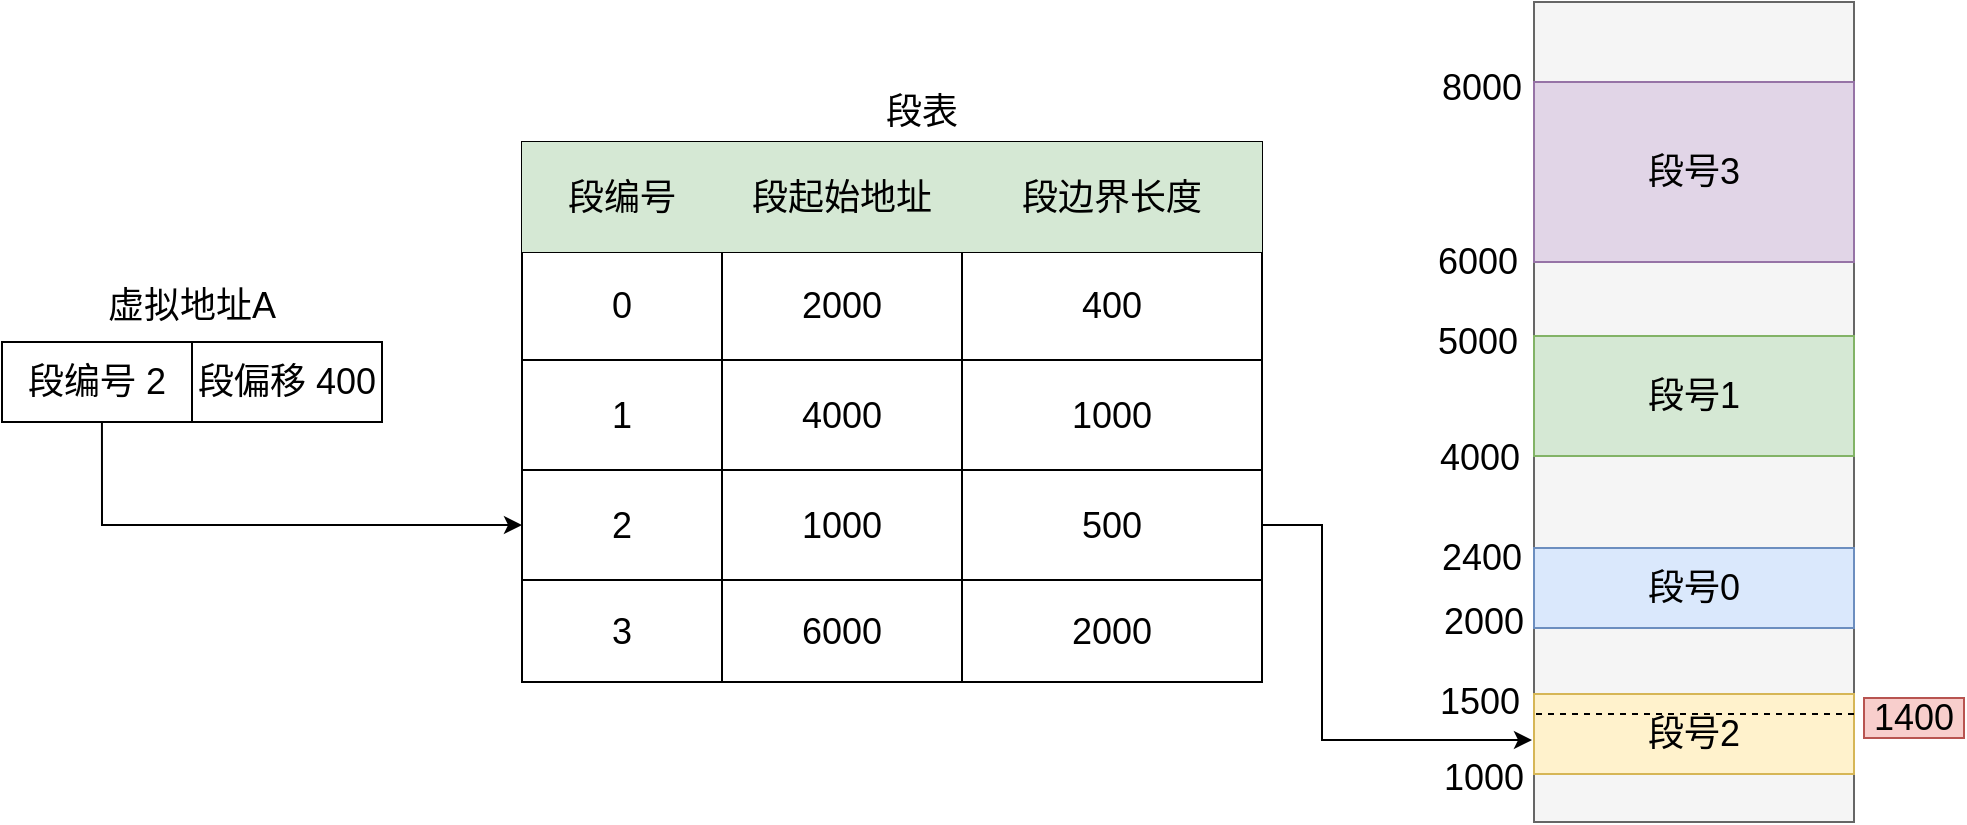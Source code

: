 <mxfile version="21.6.5" type="github">
  <diagram name="第 1 页" id="_VaMaYIfiNCUwabY4m1K">
    <mxGraphModel dx="880" dy="446" grid="1" gridSize="10" guides="1" tooltips="1" connect="1" arrows="1" fold="1" page="1" pageScale="1" pageWidth="827" pageHeight="1169" math="0" shadow="0">
      <root>
        <mxCell id="0" />
        <mxCell id="1" parent="0" />
        <mxCell id="74wk2GZhNqgggJ4UAmFI-1" value="" style="shape=table;startSize=0;container=1;collapsible=0;childLayout=tableLayout;fontSize=18;" vertex="1" parent="1">
          <mxGeometry x="290" y="160" width="370" height="270" as="geometry" />
        </mxCell>
        <mxCell id="74wk2GZhNqgggJ4UAmFI-2" value="" style="shape=tableRow;horizontal=0;startSize=0;swimlaneHead=0;swimlaneBody=0;strokeColor=inherit;top=0;left=0;bottom=0;right=0;collapsible=0;dropTarget=0;fillColor=none;points=[[0,0.5],[1,0.5]];portConstraint=eastwest;fontSize=18;" vertex="1" parent="74wk2GZhNqgggJ4UAmFI-1">
          <mxGeometry width="370" height="55" as="geometry" />
        </mxCell>
        <mxCell id="74wk2GZhNqgggJ4UAmFI-3" value="段编号" style="shape=partialRectangle;html=1;whiteSpace=wrap;connectable=0;strokeColor=#82b366;overflow=hidden;fillColor=#d5e8d4;top=0;left=0;bottom=0;right=0;pointerEvents=1;fontSize=18;" vertex="1" parent="74wk2GZhNqgggJ4UAmFI-2">
          <mxGeometry width="100" height="55" as="geometry">
            <mxRectangle width="100" height="55" as="alternateBounds" />
          </mxGeometry>
        </mxCell>
        <mxCell id="74wk2GZhNqgggJ4UAmFI-4" value="段起始地址" style="shape=partialRectangle;html=1;whiteSpace=wrap;connectable=0;strokeColor=#82b366;overflow=hidden;fillColor=#d5e8d4;top=0;left=0;bottom=0;right=0;pointerEvents=1;fontSize=18;" vertex="1" parent="74wk2GZhNqgggJ4UAmFI-2">
          <mxGeometry x="100" width="120" height="55" as="geometry">
            <mxRectangle width="120" height="55" as="alternateBounds" />
          </mxGeometry>
        </mxCell>
        <mxCell id="74wk2GZhNqgggJ4UAmFI-5" value="段边界长度" style="shape=partialRectangle;html=1;whiteSpace=wrap;connectable=0;strokeColor=#82b366;overflow=hidden;fillColor=#d5e8d4;top=0;left=0;bottom=0;right=0;pointerEvents=1;fontSize=18;" vertex="1" parent="74wk2GZhNqgggJ4UAmFI-2">
          <mxGeometry x="220" width="150" height="55" as="geometry">
            <mxRectangle width="150" height="55" as="alternateBounds" />
          </mxGeometry>
        </mxCell>
        <mxCell id="74wk2GZhNqgggJ4UAmFI-6" value="" style="shape=tableRow;horizontal=0;startSize=0;swimlaneHead=0;swimlaneBody=0;strokeColor=inherit;top=0;left=0;bottom=0;right=0;collapsible=0;dropTarget=0;fillColor=none;points=[[0,0.5],[1,0.5]];portConstraint=eastwest;fontSize=18;" vertex="1" parent="74wk2GZhNqgggJ4UAmFI-1">
          <mxGeometry y="55" width="370" height="54" as="geometry" />
        </mxCell>
        <mxCell id="74wk2GZhNqgggJ4UAmFI-7" value="0" style="shape=partialRectangle;html=1;whiteSpace=wrap;connectable=0;strokeColor=inherit;overflow=hidden;fillColor=none;top=0;left=0;bottom=0;right=0;pointerEvents=1;fontSize=18;" vertex="1" parent="74wk2GZhNqgggJ4UAmFI-6">
          <mxGeometry width="100" height="54" as="geometry">
            <mxRectangle width="100" height="54" as="alternateBounds" />
          </mxGeometry>
        </mxCell>
        <mxCell id="74wk2GZhNqgggJ4UAmFI-8" value="2000" style="shape=partialRectangle;html=1;whiteSpace=wrap;connectable=0;strokeColor=inherit;overflow=hidden;fillColor=none;top=0;left=0;bottom=0;right=0;pointerEvents=1;fontSize=18;" vertex="1" parent="74wk2GZhNqgggJ4UAmFI-6">
          <mxGeometry x="100" width="120" height="54" as="geometry">
            <mxRectangle width="120" height="54" as="alternateBounds" />
          </mxGeometry>
        </mxCell>
        <mxCell id="74wk2GZhNqgggJ4UAmFI-9" value="400" style="shape=partialRectangle;html=1;whiteSpace=wrap;connectable=0;strokeColor=inherit;overflow=hidden;fillColor=none;top=0;left=0;bottom=0;right=0;pointerEvents=1;fontSize=18;" vertex="1" parent="74wk2GZhNqgggJ4UAmFI-6">
          <mxGeometry x="220" width="150" height="54" as="geometry">
            <mxRectangle width="150" height="54" as="alternateBounds" />
          </mxGeometry>
        </mxCell>
        <mxCell id="74wk2GZhNqgggJ4UAmFI-10" value="" style="shape=tableRow;horizontal=0;startSize=0;swimlaneHead=0;swimlaneBody=0;strokeColor=inherit;top=0;left=0;bottom=0;right=0;collapsible=0;dropTarget=0;fillColor=none;points=[[0,0.5],[1,0.5]];portConstraint=eastwest;fontSize=18;" vertex="1" parent="74wk2GZhNqgggJ4UAmFI-1">
          <mxGeometry y="109" width="370" height="55" as="geometry" />
        </mxCell>
        <mxCell id="74wk2GZhNqgggJ4UAmFI-11" value="1" style="shape=partialRectangle;html=1;whiteSpace=wrap;connectable=0;strokeColor=inherit;overflow=hidden;fillColor=none;top=0;left=0;bottom=0;right=0;pointerEvents=1;fontSize=18;" vertex="1" parent="74wk2GZhNqgggJ4UAmFI-10">
          <mxGeometry width="100" height="55" as="geometry">
            <mxRectangle width="100" height="55" as="alternateBounds" />
          </mxGeometry>
        </mxCell>
        <mxCell id="74wk2GZhNqgggJ4UAmFI-12" value="4000" style="shape=partialRectangle;html=1;whiteSpace=wrap;connectable=0;strokeColor=inherit;overflow=hidden;fillColor=none;top=0;left=0;bottom=0;right=0;pointerEvents=1;fontSize=18;" vertex="1" parent="74wk2GZhNqgggJ4UAmFI-10">
          <mxGeometry x="100" width="120" height="55" as="geometry">
            <mxRectangle width="120" height="55" as="alternateBounds" />
          </mxGeometry>
        </mxCell>
        <mxCell id="74wk2GZhNqgggJ4UAmFI-13" value="1000" style="shape=partialRectangle;html=1;whiteSpace=wrap;connectable=0;strokeColor=inherit;overflow=hidden;fillColor=none;top=0;left=0;bottom=0;right=0;pointerEvents=1;fontSize=18;" vertex="1" parent="74wk2GZhNqgggJ4UAmFI-10">
          <mxGeometry x="220" width="150" height="55" as="geometry">
            <mxRectangle width="150" height="55" as="alternateBounds" />
          </mxGeometry>
        </mxCell>
        <mxCell id="74wk2GZhNqgggJ4UAmFI-14" style="shape=tableRow;horizontal=0;startSize=0;swimlaneHead=0;swimlaneBody=0;strokeColor=inherit;top=0;left=0;bottom=0;right=0;collapsible=0;dropTarget=0;fillColor=none;points=[[0,0.5],[1,0.5]];portConstraint=eastwest;fontSize=18;" vertex="1" parent="74wk2GZhNqgggJ4UAmFI-1">
          <mxGeometry y="164" width="370" height="55" as="geometry" />
        </mxCell>
        <mxCell id="74wk2GZhNqgggJ4UAmFI-15" value="2" style="shape=partialRectangle;html=1;whiteSpace=wrap;connectable=0;strokeColor=inherit;overflow=hidden;fillColor=none;top=0;left=0;bottom=0;right=0;pointerEvents=1;fontSize=18;" vertex="1" parent="74wk2GZhNqgggJ4UAmFI-14">
          <mxGeometry width="100" height="55" as="geometry">
            <mxRectangle width="100" height="55" as="alternateBounds" />
          </mxGeometry>
        </mxCell>
        <mxCell id="74wk2GZhNqgggJ4UAmFI-16" value="1000" style="shape=partialRectangle;html=1;whiteSpace=wrap;connectable=0;strokeColor=inherit;overflow=hidden;fillColor=none;top=0;left=0;bottom=0;right=0;pointerEvents=1;fontSize=18;" vertex="1" parent="74wk2GZhNqgggJ4UAmFI-14">
          <mxGeometry x="100" width="120" height="55" as="geometry">
            <mxRectangle width="120" height="55" as="alternateBounds" />
          </mxGeometry>
        </mxCell>
        <mxCell id="74wk2GZhNqgggJ4UAmFI-17" value="500" style="shape=partialRectangle;html=1;whiteSpace=wrap;connectable=0;strokeColor=inherit;overflow=hidden;fillColor=none;top=0;left=0;bottom=0;right=0;pointerEvents=1;fontSize=18;" vertex="1" parent="74wk2GZhNqgggJ4UAmFI-14">
          <mxGeometry x="220" width="150" height="55" as="geometry">
            <mxRectangle width="150" height="55" as="alternateBounds" />
          </mxGeometry>
        </mxCell>
        <mxCell id="74wk2GZhNqgggJ4UAmFI-18" style="shape=tableRow;horizontal=0;startSize=0;swimlaneHead=0;swimlaneBody=0;strokeColor=inherit;top=0;left=0;bottom=0;right=0;collapsible=0;dropTarget=0;fillColor=none;points=[[0,0.5],[1,0.5]];portConstraint=eastwest;fontSize=18;" vertex="1" parent="74wk2GZhNqgggJ4UAmFI-1">
          <mxGeometry y="219" width="370" height="51" as="geometry" />
        </mxCell>
        <mxCell id="74wk2GZhNqgggJ4UAmFI-19" value="3" style="shape=partialRectangle;html=1;whiteSpace=wrap;connectable=0;strokeColor=inherit;overflow=hidden;fillColor=none;top=0;left=0;bottom=0;right=0;pointerEvents=1;fontSize=18;" vertex="1" parent="74wk2GZhNqgggJ4UAmFI-18">
          <mxGeometry width="100" height="51" as="geometry">
            <mxRectangle width="100" height="51" as="alternateBounds" />
          </mxGeometry>
        </mxCell>
        <mxCell id="74wk2GZhNqgggJ4UAmFI-20" value="6000" style="shape=partialRectangle;html=1;whiteSpace=wrap;connectable=0;strokeColor=inherit;overflow=hidden;fillColor=none;top=0;left=0;bottom=0;right=0;pointerEvents=1;fontSize=18;" vertex="1" parent="74wk2GZhNqgggJ4UAmFI-18">
          <mxGeometry x="100" width="120" height="51" as="geometry">
            <mxRectangle width="120" height="51" as="alternateBounds" />
          </mxGeometry>
        </mxCell>
        <mxCell id="74wk2GZhNqgggJ4UAmFI-21" value="2000" style="shape=partialRectangle;html=1;whiteSpace=wrap;connectable=0;strokeColor=inherit;overflow=hidden;fillColor=none;top=0;left=0;bottom=0;right=0;pointerEvents=1;fontSize=18;" vertex="1" parent="74wk2GZhNqgggJ4UAmFI-18">
          <mxGeometry x="220" width="150" height="51" as="geometry">
            <mxRectangle width="150" height="51" as="alternateBounds" />
          </mxGeometry>
        </mxCell>
        <mxCell id="74wk2GZhNqgggJ4UAmFI-23" value="" style="shape=table;startSize=0;container=1;collapsible=0;childLayout=tableLayout;fontSize=18;" vertex="1" parent="1">
          <mxGeometry x="30" y="260" width="190" height="40" as="geometry" />
        </mxCell>
        <mxCell id="74wk2GZhNqgggJ4UAmFI-24" value="" style="shape=tableRow;horizontal=0;startSize=0;swimlaneHead=0;swimlaneBody=0;strokeColor=inherit;top=0;left=0;bottom=0;right=0;collapsible=0;dropTarget=0;fillColor=none;points=[[0,0.5],[1,0.5]];portConstraint=eastwest;fontSize=18;" vertex="1" parent="74wk2GZhNqgggJ4UAmFI-23">
          <mxGeometry width="190" height="40" as="geometry" />
        </mxCell>
        <mxCell id="74wk2GZhNqgggJ4UAmFI-25" value="段编号 2" style="shape=partialRectangle;html=1;whiteSpace=wrap;connectable=0;strokeColor=inherit;overflow=hidden;fillColor=none;top=0;left=0;bottom=0;right=0;pointerEvents=1;fontSize=18;" vertex="1" parent="74wk2GZhNqgggJ4UAmFI-24">
          <mxGeometry width="95" height="40" as="geometry">
            <mxRectangle width="95" height="40" as="alternateBounds" />
          </mxGeometry>
        </mxCell>
        <mxCell id="74wk2GZhNqgggJ4UAmFI-26" value="段偏移 400" style="shape=partialRectangle;html=1;whiteSpace=wrap;connectable=0;strokeColor=inherit;overflow=hidden;fillColor=none;top=0;left=0;bottom=0;right=0;pointerEvents=1;fontSize=18;" vertex="1" parent="74wk2GZhNqgggJ4UAmFI-24">
          <mxGeometry x="95" width="95" height="40" as="geometry">
            <mxRectangle width="95" height="40" as="alternateBounds" />
          </mxGeometry>
        </mxCell>
        <mxCell id="74wk2GZhNqgggJ4UAmFI-27" value="虚拟地址A" style="text;html=1;strokeColor=none;fillColor=none;align=center;verticalAlign=middle;whiteSpace=wrap;rounded=0;fontSize=18;" vertex="1" parent="1">
          <mxGeometry x="60" y="227" width="130" height="30" as="geometry" />
        </mxCell>
        <mxCell id="74wk2GZhNqgggJ4UAmFI-28" value="段表" style="text;html=1;strokeColor=none;fillColor=none;align=center;verticalAlign=middle;whiteSpace=wrap;rounded=0;fontSize=18;" vertex="1" parent="1">
          <mxGeometry x="460" y="130" width="60" height="30" as="geometry" />
        </mxCell>
        <mxCell id="74wk2GZhNqgggJ4UAmFI-29" value="" style="rounded=0;whiteSpace=wrap;html=1;fillColor=#f5f5f5;fontColor=#333333;strokeColor=#666666;fontSize=18;" vertex="1" parent="1">
          <mxGeometry x="796" y="90" width="160" height="410" as="geometry" />
        </mxCell>
        <mxCell id="74wk2GZhNqgggJ4UAmFI-30" value="段号2" style="rounded=0;whiteSpace=wrap;html=1;fillColor=#fff2cc;strokeColor=#d6b656;fontSize=18;" vertex="1" parent="1">
          <mxGeometry x="796" y="436" width="160" height="40" as="geometry" />
        </mxCell>
        <mxCell id="74wk2GZhNqgggJ4UAmFI-31" value="1000" style="text;html=1;strokeColor=none;fillColor=none;align=center;verticalAlign=middle;whiteSpace=wrap;rounded=0;fontSize=18;" vertex="1" parent="1">
          <mxGeometry x="741" y="463" width="60" height="30" as="geometry" />
        </mxCell>
        <mxCell id="74wk2GZhNqgggJ4UAmFI-32" value="1500" style="text;html=1;strokeColor=none;fillColor=none;align=center;verticalAlign=middle;whiteSpace=wrap;rounded=0;fontSize=18;" vertex="1" parent="1">
          <mxGeometry x="739" y="425" width="60" height="30" as="geometry" />
        </mxCell>
        <mxCell id="74wk2GZhNqgggJ4UAmFI-33" value="段号0" style="rounded=0;whiteSpace=wrap;html=1;fillColor=#dae8fc;strokeColor=#6c8ebf;fontSize=18;" vertex="1" parent="1">
          <mxGeometry x="796" y="363" width="160" height="40" as="geometry" />
        </mxCell>
        <mxCell id="74wk2GZhNqgggJ4UAmFI-34" value="段号1" style="rounded=0;whiteSpace=wrap;html=1;fillColor=#d5e8d4;strokeColor=#82b366;fontSize=18;" vertex="1" parent="1">
          <mxGeometry x="796" y="257" width="160" height="60" as="geometry" />
        </mxCell>
        <mxCell id="74wk2GZhNqgggJ4UAmFI-35" value="段号3" style="rounded=0;whiteSpace=wrap;html=1;fillColor=#e1d5e7;strokeColor=#9673a6;fontSize=18;" vertex="1" parent="1">
          <mxGeometry x="796" y="130" width="160" height="90" as="geometry" />
        </mxCell>
        <mxCell id="74wk2GZhNqgggJ4UAmFI-36" value="2000" style="text;html=1;strokeColor=none;fillColor=none;align=center;verticalAlign=middle;whiteSpace=wrap;rounded=0;fontSize=18;" vertex="1" parent="1">
          <mxGeometry x="741" y="385" width="60" height="30" as="geometry" />
        </mxCell>
        <mxCell id="74wk2GZhNqgggJ4UAmFI-37" value="2400" style="text;html=1;strokeColor=none;fillColor=none;align=center;verticalAlign=middle;whiteSpace=wrap;rounded=0;fontSize=18;" vertex="1" parent="1">
          <mxGeometry x="740" y="353" width="60" height="30" as="geometry" />
        </mxCell>
        <mxCell id="74wk2GZhNqgggJ4UAmFI-38" value="4000" style="text;html=1;strokeColor=none;fillColor=none;align=center;verticalAlign=middle;whiteSpace=wrap;rounded=0;fontSize=18;" vertex="1" parent="1">
          <mxGeometry x="739" y="303" width="60" height="30" as="geometry" />
        </mxCell>
        <mxCell id="74wk2GZhNqgggJ4UAmFI-39" value="5000" style="text;html=1;strokeColor=none;fillColor=none;align=center;verticalAlign=middle;whiteSpace=wrap;rounded=0;fontSize=18;" vertex="1" parent="1">
          <mxGeometry x="738" y="245" width="60" height="30" as="geometry" />
        </mxCell>
        <mxCell id="74wk2GZhNqgggJ4UAmFI-40" value="6000" style="text;html=1;strokeColor=none;fillColor=none;align=center;verticalAlign=middle;whiteSpace=wrap;rounded=0;fontStyle=0;fontSize=18;" vertex="1" parent="1">
          <mxGeometry x="738" y="205" width="60" height="30" as="geometry" />
        </mxCell>
        <mxCell id="74wk2GZhNqgggJ4UAmFI-41" value="8000" style="text;html=1;strokeColor=none;fillColor=none;align=center;verticalAlign=middle;whiteSpace=wrap;rounded=0;fontSize=18;" vertex="1" parent="1">
          <mxGeometry x="740" y="118" width="60" height="30" as="geometry" />
        </mxCell>
        <mxCell id="74wk2GZhNqgggJ4UAmFI-50" value="" style="endArrow=classic;html=1;rounded=0;edgeStyle=orthogonalEdgeStyle;entryX=0;entryY=0.5;entryDx=0;entryDy=0;exitX=0.263;exitY=1;exitDx=0;exitDy=0;exitPerimeter=0;" edge="1" parent="1" source="74wk2GZhNqgggJ4UAmFI-24" target="74wk2GZhNqgggJ4UAmFI-14">
          <mxGeometry width="50" height="50" relative="1" as="geometry">
            <mxPoint x="90" y="310" as="sourcePoint" />
            <mxPoint x="480" y="260" as="targetPoint" />
          </mxGeometry>
        </mxCell>
        <mxCell id="74wk2GZhNqgggJ4UAmFI-51" value="" style="endArrow=classic;html=1;rounded=0;exitX=1;exitY=0.5;exitDx=0;exitDy=0;edgeStyle=orthogonalEdgeStyle;entryX=0.9;entryY=-0.133;entryDx=0;entryDy=0;entryPerimeter=0;" edge="1" parent="1" source="74wk2GZhNqgggJ4UAmFI-14" target="74wk2GZhNqgggJ4UAmFI-31">
          <mxGeometry width="50" height="50" relative="1" as="geometry">
            <mxPoint x="150" y="490" as="sourcePoint" />
            <mxPoint x="200" y="440" as="targetPoint" />
            <Array as="points">
              <mxPoint x="690" y="352" />
              <mxPoint x="690" y="459" />
            </Array>
          </mxGeometry>
        </mxCell>
        <mxCell id="74wk2GZhNqgggJ4UAmFI-52" value="" style="endArrow=none;html=1;rounded=0;entryX=1;entryY=0.25;entryDx=0;entryDy=0;dashed=1;" edge="1" parent="1" target="74wk2GZhNqgggJ4UAmFI-30">
          <mxGeometry width="50" height="50" relative="1" as="geometry">
            <mxPoint x="797" y="446" as="sourcePoint" />
            <mxPoint x="350" y="480" as="targetPoint" />
          </mxGeometry>
        </mxCell>
        <mxCell id="74wk2GZhNqgggJ4UAmFI-53" value="1400" style="text;html=1;strokeColor=#b85450;fillColor=#f8cecc;align=center;verticalAlign=middle;whiteSpace=wrap;rounded=0;fontSize=18;" vertex="1" parent="1">
          <mxGeometry x="961" y="438" width="50" height="20" as="geometry" />
        </mxCell>
      </root>
    </mxGraphModel>
  </diagram>
</mxfile>

